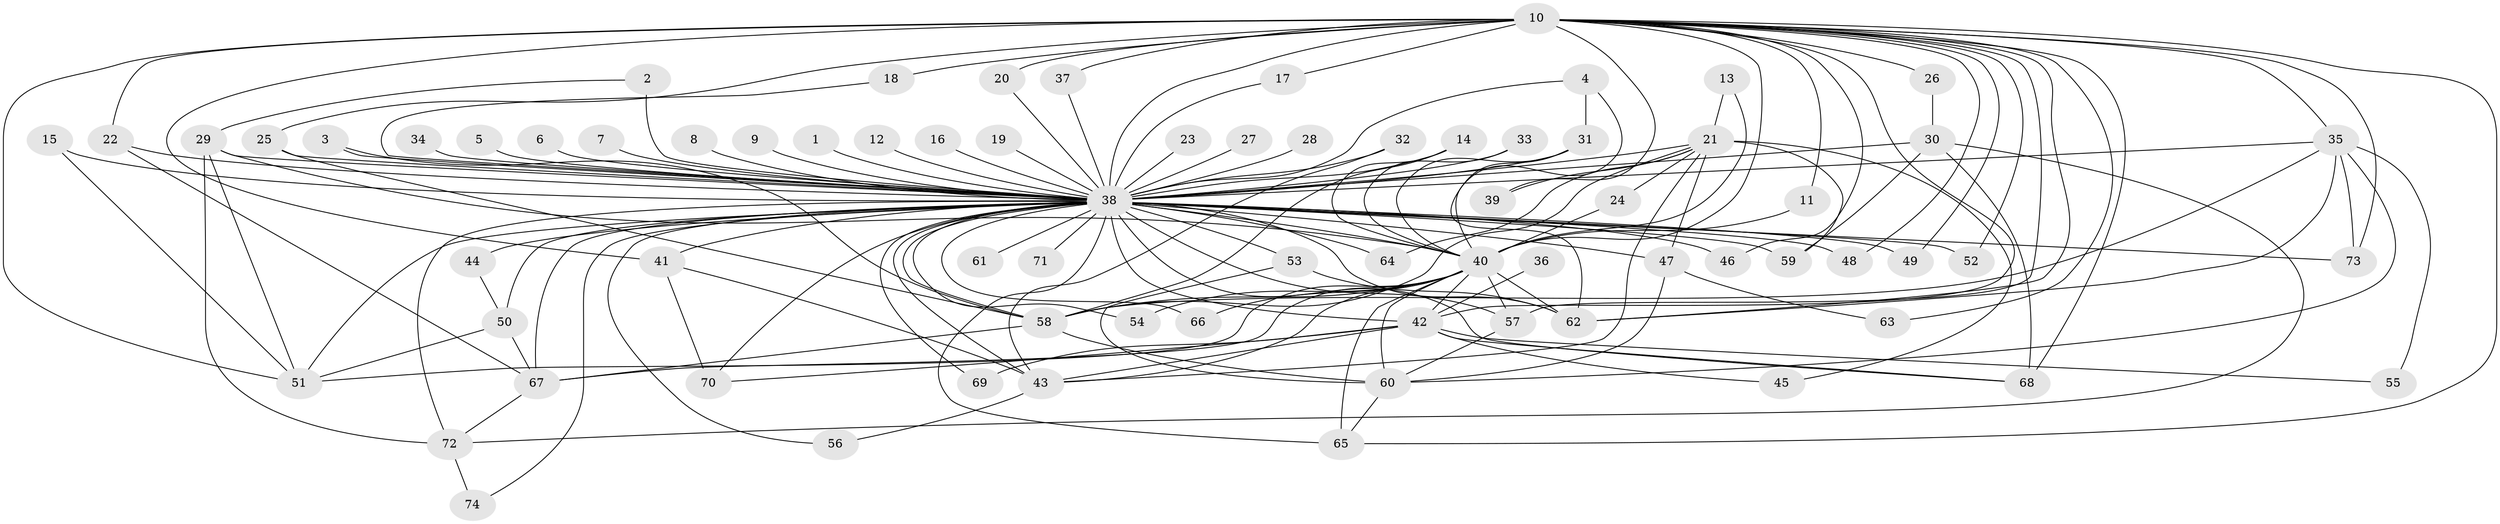// original degree distribution, {35: 0.013605442176870748, 19: 0.013605442176870748, 31: 0.006802721088435374, 23: 0.006802721088435374, 24: 0.013605442176870748, 25: 0.006802721088435374, 22: 0.006802721088435374, 2: 0.5578231292517006, 10: 0.006802721088435374, 4: 0.06802721088435375, 3: 0.23129251700680273, 6: 0.027210884353741496, 11: 0.006802721088435374, 7: 0.006802721088435374, 8: 0.006802721088435374, 5: 0.02040816326530612}
// Generated by graph-tools (version 1.1) at 2025/49/03/09/25 03:49:34]
// undirected, 74 vertices, 158 edges
graph export_dot {
graph [start="1"]
  node [color=gray90,style=filled];
  1;
  2;
  3;
  4;
  5;
  6;
  7;
  8;
  9;
  10;
  11;
  12;
  13;
  14;
  15;
  16;
  17;
  18;
  19;
  20;
  21;
  22;
  23;
  24;
  25;
  26;
  27;
  28;
  29;
  30;
  31;
  32;
  33;
  34;
  35;
  36;
  37;
  38;
  39;
  40;
  41;
  42;
  43;
  44;
  45;
  46;
  47;
  48;
  49;
  50;
  51;
  52;
  53;
  54;
  55;
  56;
  57;
  58;
  59;
  60;
  61;
  62;
  63;
  64;
  65;
  66;
  67;
  68;
  69;
  70;
  71;
  72;
  73;
  74;
  1 -- 38 [weight=2.0];
  2 -- 29 [weight=1.0];
  2 -- 38 [weight=2.0];
  3 -- 38 [weight=1.0];
  3 -- 58 [weight=1.0];
  4 -- 31 [weight=1.0];
  4 -- 38 [weight=1.0];
  4 -- 40 [weight=1.0];
  5 -- 38 [weight=2.0];
  6 -- 38 [weight=1.0];
  7 -- 38 [weight=2.0];
  8 -- 38 [weight=2.0];
  9 -- 38 [weight=1.0];
  10 -- 11 [weight=1.0];
  10 -- 17 [weight=1.0];
  10 -- 18 [weight=2.0];
  10 -- 20 [weight=1.0];
  10 -- 22 [weight=1.0];
  10 -- 25 [weight=1.0];
  10 -- 26 [weight=1.0];
  10 -- 35 [weight=1.0];
  10 -- 37 [weight=1.0];
  10 -- 38 [weight=8.0];
  10 -- 39 [weight=1.0];
  10 -- 40 [weight=2.0];
  10 -- 41 [weight=1.0];
  10 -- 42 [weight=1.0];
  10 -- 46 [weight=1.0];
  10 -- 48 [weight=1.0];
  10 -- 49 [weight=1.0];
  10 -- 51 [weight=1.0];
  10 -- 52 [weight=1.0];
  10 -- 57 [weight=1.0];
  10 -- 62 [weight=1.0];
  10 -- 63 [weight=1.0];
  10 -- 65 [weight=1.0];
  10 -- 68 [weight=1.0];
  10 -- 73 [weight=1.0];
  11 -- 40 [weight=1.0];
  12 -- 38 [weight=2.0];
  13 -- 21 [weight=1.0];
  13 -- 40 [weight=1.0];
  14 -- 38 [weight=2.0];
  14 -- 40 [weight=1.0];
  14 -- 58 [weight=1.0];
  15 -- 38 [weight=1.0];
  15 -- 51 [weight=1.0];
  16 -- 38 [weight=2.0];
  17 -- 38 [weight=1.0];
  18 -- 38 [weight=2.0];
  19 -- 38 [weight=2.0];
  20 -- 38 [weight=1.0];
  21 -- 24 [weight=1.0];
  21 -- 38 [weight=3.0];
  21 -- 39 [weight=1.0];
  21 -- 43 [weight=1.0];
  21 -- 45 [weight=1.0];
  21 -- 47 [weight=1.0];
  21 -- 58 [weight=1.0];
  21 -- 59 [weight=1.0];
  21 -- 64 [weight=1.0];
  22 -- 38 [weight=1.0];
  22 -- 67 [weight=1.0];
  23 -- 38 [weight=2.0];
  24 -- 40 [weight=1.0];
  25 -- 38 [weight=1.0];
  25 -- 58 [weight=1.0];
  26 -- 30 [weight=1.0];
  27 -- 38 [weight=2.0];
  28 -- 38 [weight=2.0];
  29 -- 38 [weight=3.0];
  29 -- 40 [weight=1.0];
  29 -- 51 [weight=1.0];
  29 -- 72 [weight=1.0];
  30 -- 38 [weight=3.0];
  30 -- 59 [weight=1.0];
  30 -- 68 [weight=1.0];
  30 -- 72 [weight=1.0];
  31 -- 38 [weight=2.0];
  31 -- 40 [weight=1.0];
  31 -- 62 [weight=1.0];
  32 -- 38 [weight=2.0];
  32 -- 43 [weight=1.0];
  33 -- 38 [weight=1.0];
  33 -- 40 [weight=1.0];
  34 -- 38 [weight=2.0];
  35 -- 38 [weight=1.0];
  35 -- 55 [weight=1.0];
  35 -- 58 [weight=1.0];
  35 -- 60 [weight=1.0];
  35 -- 62 [weight=1.0];
  35 -- 73 [weight=1.0];
  36 -- 42 [weight=1.0];
  37 -- 38 [weight=1.0];
  38 -- 40 [weight=8.0];
  38 -- 41 [weight=3.0];
  38 -- 42 [weight=9.0];
  38 -- 43 [weight=1.0];
  38 -- 44 [weight=1.0];
  38 -- 46 [weight=1.0];
  38 -- 47 [weight=2.0];
  38 -- 48 [weight=1.0];
  38 -- 49 [weight=1.0];
  38 -- 50 [weight=2.0];
  38 -- 51 [weight=1.0];
  38 -- 52 [weight=1.0];
  38 -- 53 [weight=1.0];
  38 -- 54 [weight=1.0];
  38 -- 56 [weight=1.0];
  38 -- 57 [weight=1.0];
  38 -- 58 [weight=3.0];
  38 -- 59 [weight=4.0];
  38 -- 61 [weight=2.0];
  38 -- 62 [weight=2.0];
  38 -- 64 [weight=1.0];
  38 -- 65 [weight=2.0];
  38 -- 66 [weight=1.0];
  38 -- 67 [weight=2.0];
  38 -- 68 [weight=1.0];
  38 -- 69 [weight=3.0];
  38 -- 70 [weight=1.0];
  38 -- 71 [weight=2.0];
  38 -- 72 [weight=2.0];
  38 -- 73 [weight=2.0];
  38 -- 74 [weight=1.0];
  40 -- 42 [weight=1.0];
  40 -- 43 [weight=1.0];
  40 -- 51 [weight=1.0];
  40 -- 54 [weight=1.0];
  40 -- 57 [weight=1.0];
  40 -- 58 [weight=1.0];
  40 -- 60 [weight=2.0];
  40 -- 62 [weight=1.0];
  40 -- 65 [weight=1.0];
  40 -- 66 [weight=2.0];
  40 -- 67 [weight=1.0];
  41 -- 43 [weight=1.0];
  41 -- 70 [weight=1.0];
  42 -- 43 [weight=1.0];
  42 -- 45 [weight=1.0];
  42 -- 55 [weight=1.0];
  42 -- 68 [weight=1.0];
  42 -- 69 [weight=1.0];
  42 -- 70 [weight=1.0];
  43 -- 56 [weight=1.0];
  44 -- 50 [weight=1.0];
  47 -- 60 [weight=1.0];
  47 -- 63 [weight=1.0];
  50 -- 51 [weight=1.0];
  50 -- 67 [weight=1.0];
  53 -- 60 [weight=1.0];
  53 -- 62 [weight=1.0];
  57 -- 60 [weight=1.0];
  58 -- 60 [weight=1.0];
  58 -- 67 [weight=1.0];
  60 -- 65 [weight=1.0];
  67 -- 72 [weight=1.0];
  72 -- 74 [weight=1.0];
}
